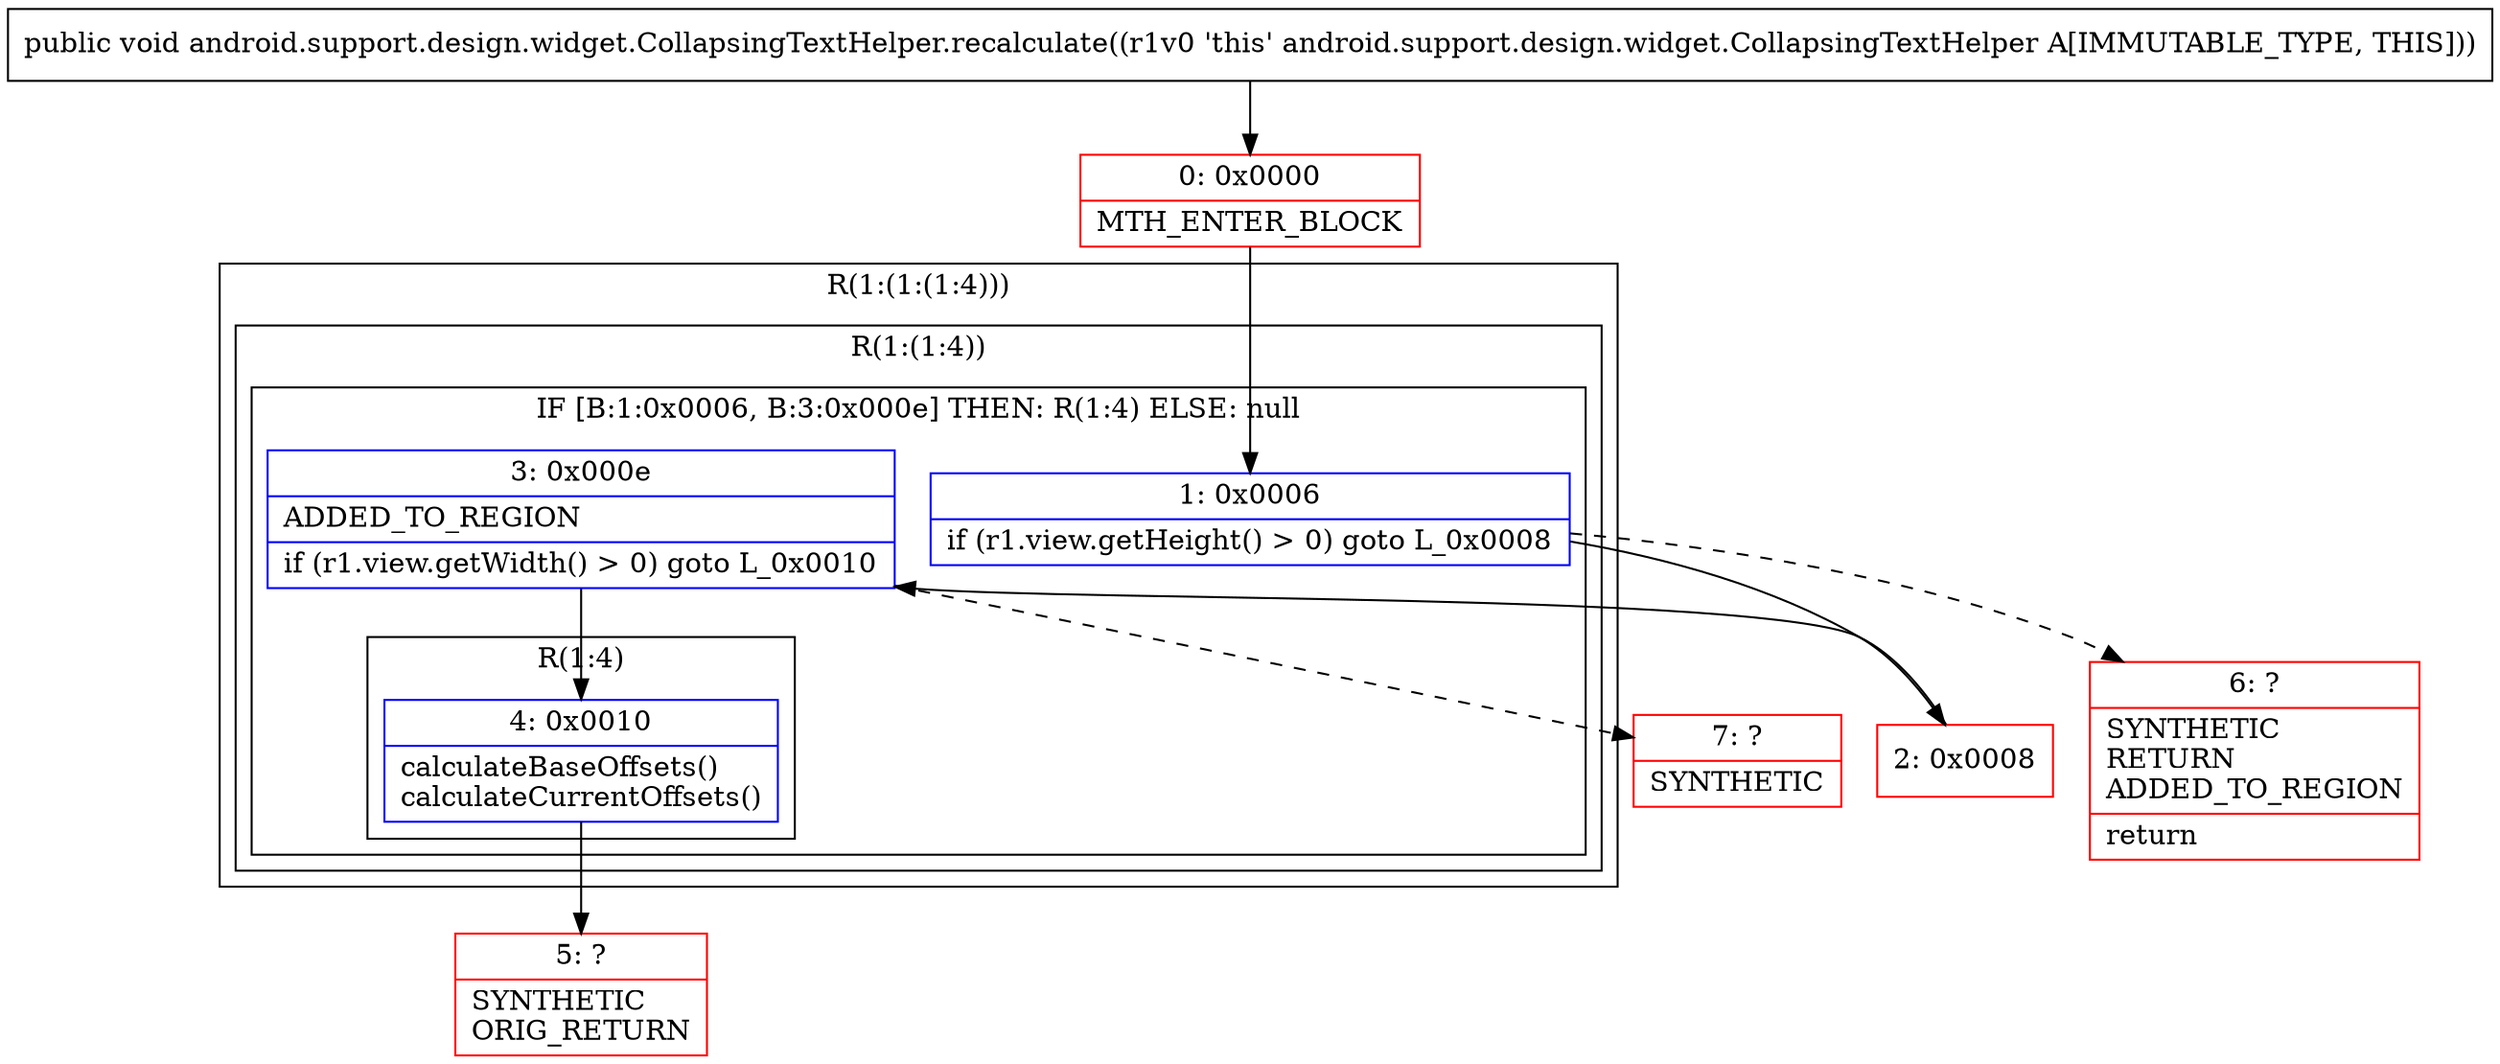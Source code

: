 digraph "CFG forandroid.support.design.widget.CollapsingTextHelper.recalculate()V" {
subgraph cluster_Region_2094745630 {
label = "R(1:(1:(1:4)))";
node [shape=record,color=blue];
subgraph cluster_Region_1701818648 {
label = "R(1:(1:4))";
node [shape=record,color=blue];
subgraph cluster_IfRegion_1855780889 {
label = "IF [B:1:0x0006, B:3:0x000e] THEN: R(1:4) ELSE: null";
node [shape=record,color=blue];
Node_1 [shape=record,label="{1\:\ 0x0006|if (r1.view.getHeight() \> 0) goto L_0x0008\l}"];
Node_3 [shape=record,label="{3\:\ 0x000e|ADDED_TO_REGION\l|if (r1.view.getWidth() \> 0) goto L_0x0010\l}"];
subgraph cluster_Region_332367843 {
label = "R(1:4)";
node [shape=record,color=blue];
Node_4 [shape=record,label="{4\:\ 0x0010|calculateBaseOffsets()\lcalculateCurrentOffsets()\l}"];
}
}
}
}
Node_0 [shape=record,color=red,label="{0\:\ 0x0000|MTH_ENTER_BLOCK\l}"];
Node_2 [shape=record,color=red,label="{2\:\ 0x0008}"];
Node_5 [shape=record,color=red,label="{5\:\ ?|SYNTHETIC\lORIG_RETURN\l}"];
Node_6 [shape=record,color=red,label="{6\:\ ?|SYNTHETIC\lRETURN\lADDED_TO_REGION\l|return\l}"];
Node_7 [shape=record,color=red,label="{7\:\ ?|SYNTHETIC\l}"];
MethodNode[shape=record,label="{public void android.support.design.widget.CollapsingTextHelper.recalculate((r1v0 'this' android.support.design.widget.CollapsingTextHelper A[IMMUTABLE_TYPE, THIS])) }"];
MethodNode -> Node_0;
Node_1 -> Node_2;
Node_1 -> Node_6[style=dashed];
Node_3 -> Node_4;
Node_3 -> Node_7[style=dashed];
Node_4 -> Node_5;
Node_0 -> Node_1;
Node_2 -> Node_3;
}


